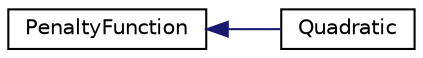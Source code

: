 digraph "Graphical Class Hierarchy"
{
  edge [fontname="Helvetica",fontsize="10",labelfontname="Helvetica",labelfontsize="10"];
  node [fontname="Helvetica",fontsize="10",shape=record];
  rankdir="LR";
  Node1 [label="PenaltyFunction",height=0.2,width=0.4,color="black", fillcolor="white", style="filled",URL="$classPenaltyFunction.html",tooltip="an interface for penalty functions to be passed to DistanceTransform "];
  Node1 -> Node2 [dir="back",color="midnightblue",fontsize="10",style="solid",fontname="Helvetica"];
  Node2 [label="Quadratic",height=0.2,width=0.4,color="black", fillcolor="white", style="filled",URL="$classQuadratic.html",tooltip="quadratic penalty function "];
}
